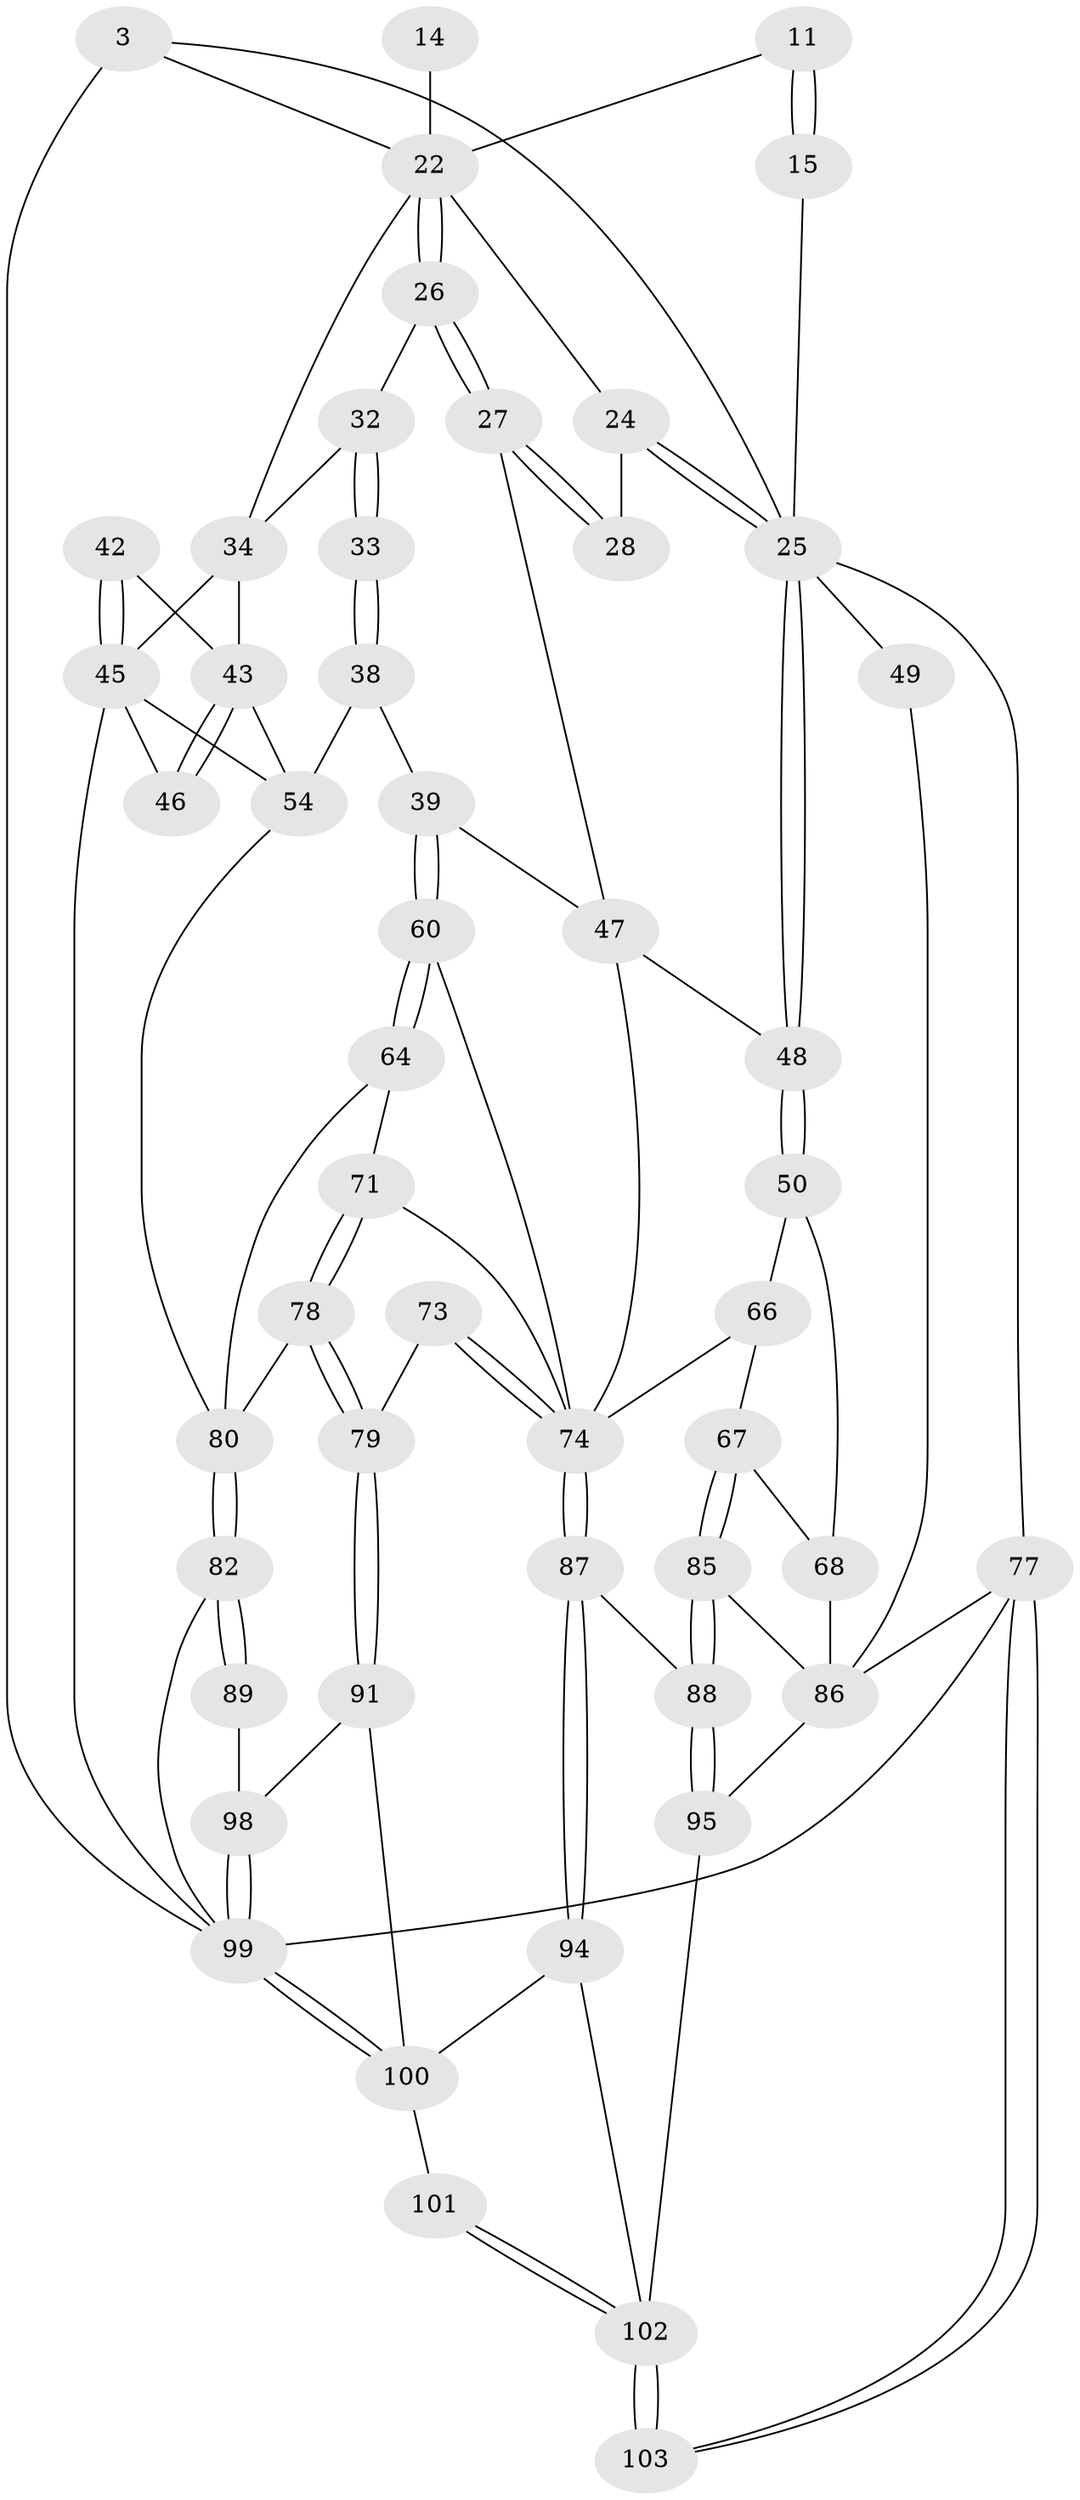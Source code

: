 // original degree distribution, {3: 0.019417475728155338, 5: 0.5825242718446602, 4: 0.21359223300970873, 6: 0.18446601941747573}
// Generated by graph-tools (version 1.1) at 2025/02/03/09/25 05:02:15]
// undirected, 51 vertices, 111 edges
graph export_dot {
graph [start="1"]
  node [color=gray90,style=filled];
  3 [pos="+1+0"];
  11 [pos="+0.330662603992499+0.12084465987188202"];
  14 [pos="+0.5833190948438904+0.15557509945042036"];
  15 [pos="+0.21640133882607318+0.10065095987766884",super="+6+7"];
  22 [pos="+0.45199026288357635+0.15010167378901695",super="+10+13"];
  24 [pos="+0.26815211610669354+0.29644044663803304",super="+23"];
  25 [pos="+0.12899409723474373+0.28979972766286455",super="+16+17"];
  26 [pos="+0.458144380253317+0.23751610184877245"];
  27 [pos="+0.3999563704295002+0.3299835807830251"];
  28 [pos="+0.39610976088373123+0.3272948871369049"];
  32 [pos="+0.5192898291726966+0.25576527874159133",super="+31"];
  33 [pos="+0.5351586295476972+0.3555327879750744"];
  34 [pos="+0.642517781846858+0.23041150601729293",super="+30+29"];
  38 [pos="+0.5285802465074421+0.44559049939159884"];
  39 [pos="+0.48372201168261586+0.4460278613815658"];
  42 [pos="+0.7111961812162693+0.33218607797761357"];
  43 [pos="+0.7073157359476039+0.3322933578601525",super="+35+36"];
  45 [pos="+0.7840879368534155+0.4159489020250512",super="+44+20+41"];
  46 [pos="+0.6510531532877043+0.3981573663425336"];
  47 [pos="+0.26434816613700257+0.4734664307428721",super="+40"];
  48 [pos="+0.16450449975711198+0.3508229470662735"];
  49 [pos="+0+0.3628094150222602"];
  50 [pos="+0.11086636421008567+0.5528157130580673"];
  54 [pos="+0.5372781469602264+0.45242089904772004",super="+37+53"];
  60 [pos="+0.43514433896736804+0.5557871489652376"];
  64 [pos="+0.46619067873806197+0.6327087158897421"];
  66 [pos="+0.18233510297026845+0.7069299031455765",super="+59"];
  67 [pos="+0.06200900698924322+0.7271424828016005"];
  68 [pos="+0.047078697598532254+0.7225744784532104",super="+51"];
  71 [pos="+0.4359610958825368+0.6752532977921981"];
  73 [pos="+0.29879774617473914+0.7763554411510024"];
  74 [pos="+0.25714308490378857+0.7756047315478842",super="+69+62+58+72"];
  77 [pos="+0+1"];
  78 [pos="+0.4641333107014019+0.7312261293974232"];
  79 [pos="+0.39734312439972685+0.8066881461844797"];
  80 [pos="+0.6354315627104828+0.7037152370686187",super="+65+57"];
  82 [pos="+0.6465644284205719+0.7255247063778495",super="+81"];
  85 [pos="+0.06416837082454285+0.8407429340078819"];
  86 [pos="+0+0.8738434775754251",super="+76+52"];
  87 [pos="+0.23922023372428747+0.8334656424323516"];
  88 [pos="+0.10122472025957667+0.8798094129041839"];
  89 [pos="+0.6385547144594104+0.8287073464051766",super="+84"];
  91 [pos="+0.45292468772324074+0.8771428492959025"];
  94 [pos="+0.24331738936623976+0.8687603316906339"];
  95 [pos="+0.07520554680079218+0.9603190398695388"];
  98 [pos="+0.7542813386661809+1",super="+83+90"];
  99 [pos="+0.749741942887104+1",super="+70"];
  100 [pos="+0.48164693662074837+1",super="+92+93"];
  101 [pos="+0.3014785300564352+1"];
  102 [pos="+0.20178874310611838+1",super="+96+97"];
  103 [pos="+0+1"];
  3 -- 99 [weight=2];
  3 -- 25;
  3 -- 22;
  11 -- 15 [weight=2];
  11 -- 15;
  11 -- 22;
  14 -- 22 [weight=3];
  15 -- 25 [weight=2];
  22 -- 26;
  22 -- 26;
  22 -- 24;
  22 -- 34 [weight=2];
  24 -- 25;
  24 -- 25;
  24 -- 28 [weight=2];
  25 -- 48;
  25 -- 48;
  25 -- 49 [weight=2];
  25 -- 77;
  26 -- 27;
  26 -- 27;
  26 -- 32;
  27 -- 28;
  27 -- 28;
  27 -- 47;
  32 -- 33 [weight=2];
  32 -- 33;
  32 -- 34;
  33 -- 38;
  33 -- 38;
  34 -- 43;
  34 -- 45 [weight=2];
  38 -- 39;
  38 -- 54;
  39 -- 60;
  39 -- 60;
  39 -- 47;
  42 -- 43;
  42 -- 45 [weight=2];
  42 -- 45;
  43 -- 46 [weight=2];
  43 -- 46;
  43 -- 54;
  45 -- 46;
  45 -- 54;
  45 -- 99;
  47 -- 48;
  47 -- 74;
  48 -- 50;
  48 -- 50;
  49 -- 86;
  50 -- 66;
  50 -- 68;
  54 -- 80 [weight=2];
  60 -- 64;
  60 -- 64;
  60 -- 74;
  64 -- 71;
  64 -- 80;
  66 -- 67;
  66 -- 74 [weight=2];
  67 -- 68;
  67 -- 85;
  67 -- 85;
  68 -- 86 [weight=2];
  71 -- 78;
  71 -- 78;
  71 -- 74;
  73 -- 74 [weight=2];
  73 -- 74;
  73 -- 79;
  74 -- 87;
  74 -- 87;
  77 -- 103;
  77 -- 103;
  77 -- 99;
  77 -- 86;
  78 -- 79;
  78 -- 79;
  78 -- 80;
  79 -- 91;
  79 -- 91;
  80 -- 82 [weight=2];
  80 -- 82;
  82 -- 89 [weight=2];
  82 -- 89;
  82 -- 99;
  85 -- 86;
  85 -- 88;
  85 -- 88;
  86 -- 95;
  87 -- 88;
  87 -- 94;
  87 -- 94;
  88 -- 95;
  88 -- 95;
  89 -- 98 [weight=2];
  91 -- 98;
  91 -- 100;
  94 -- 102;
  94 -- 100;
  95 -- 102;
  98 -- 99 [weight=2];
  98 -- 99;
  99 -- 100;
  99 -- 100;
  100 -- 101 [weight=2];
  101 -- 102;
  101 -- 102;
  102 -- 103 [weight=2];
  102 -- 103;
}
